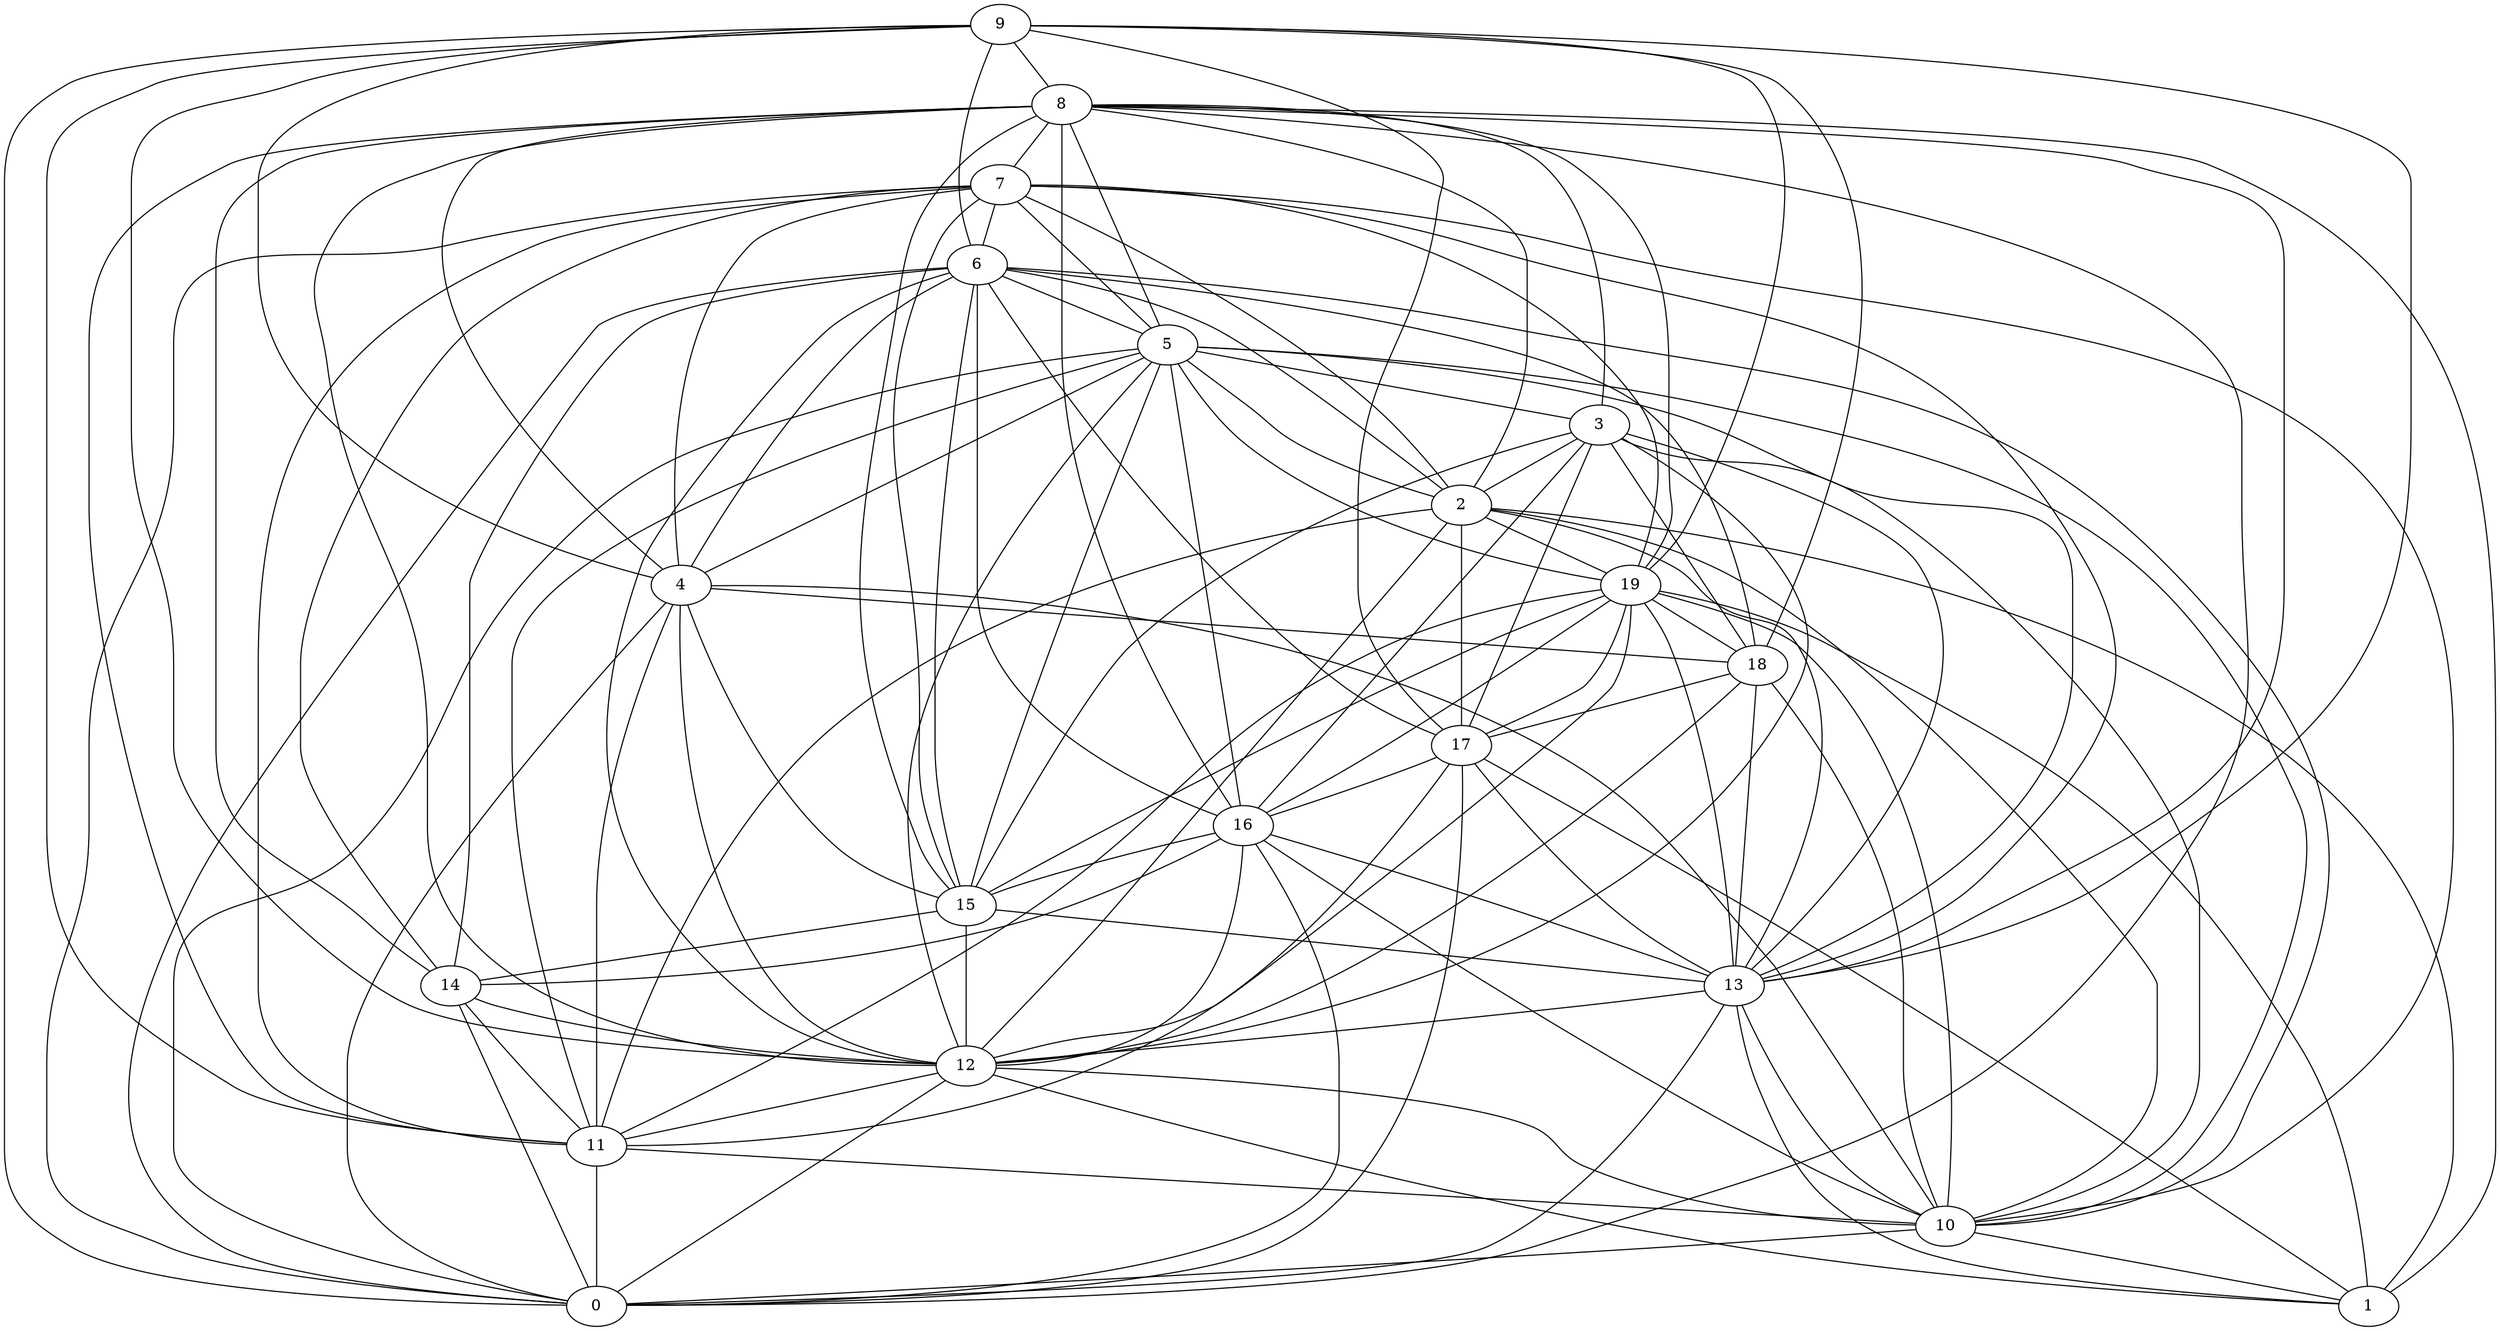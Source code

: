 digraph GG_graph {

subgraph G_graph {
edge [color = black]
"2" -> "10" [dir = none]
"2" -> "11" [dir = none]
"2" -> "12" [dir = none]
"2" -> "1" [dir = none]
"2" -> "17" [dir = none]
"5" -> "0" [dir = none]
"5" -> "4" [dir = none]
"5" -> "16" [dir = none]
"5" -> "13" [dir = none]
"5" -> "12" [dir = none]
"5" -> "3" [dir = none]
"5" -> "2" [dir = none]
"5" -> "19" [dir = none]
"12" -> "1" [dir = none]
"4" -> "15" [dir = none]
"18" -> "17" [dir = none]
"11" -> "10" [dir = none]
"10" -> "1" [dir = none]
"9" -> "6" [dir = none]
"9" -> "11" [dir = none]
"9" -> "18" [dir = none]
"9" -> "12" [dir = none]
"9" -> "0" [dir = none]
"17" -> "16" [dir = none]
"17" -> "0" [dir = none]
"7" -> "15" [dir = none]
"7" -> "19" [dir = none]
"7" -> "13" [dir = none]
"7" -> "11" [dir = none]
"7" -> "5" [dir = none]
"7" -> "6" [dir = none]
"15" -> "14" [dir = none]
"15" -> "12" [dir = none]
"13" -> "1" [dir = none]
"13" -> "0" [dir = none]
"13" -> "10" [dir = none]
"8" -> "3" [dir = none]
"8" -> "5" [dir = none]
"8" -> "0" [dir = none]
"8" -> "19" [dir = none]
"8" -> "13" [dir = none]
"8" -> "14" [dir = none]
"8" -> "16" [dir = none]
"3" -> "13" [dir = none]
"3" -> "10" [dir = none]
"3" -> "15" [dir = none]
"3" -> "18" [dir = none]
"16" -> "14" [dir = none]
"14" -> "12" [dir = none]
"14" -> "11" [dir = none]
"6" -> "16" [dir = none]
"6" -> "0" [dir = none]
"6" -> "12" [dir = none]
"6" -> "4" [dir = none]
"19" -> "10" [dir = none]
"19" -> "15" [dir = none]
"19" -> "1" [dir = none]
"4" -> "10" [dir = none]
"6" -> "15" [dir = none]
"2" -> "19" [dir = none]
"5" -> "10" [dir = none]
"7" -> "4" [dir = none]
"19" -> "17" [dir = none]
"19" -> "12" [dir = none]
"4" -> "0" [dir = none]
"3" -> "16" [dir = none]
"19" -> "16" [dir = none]
"16" -> "0" [dir = none]
"17" -> "13" [dir = none]
"8" -> "4" [dir = none]
"6" -> "18" [dir = none]
"8" -> "1" [dir = none]
"17" -> "1" [dir = none]
"8" -> "7" [dir = none]
"16" -> "10" [dir = none]
"14" -> "0" [dir = none]
"4" -> "12" [dir = none]
"7" -> "2" [dir = none]
"4" -> "11" [dir = none]
"9" -> "8" [dir = none]
"17" -> "11" [dir = none]
"5" -> "11" [dir = none]
"4" -> "18" [dir = none]
"11" -> "0" [dir = none]
"9" -> "17" [dir = none]
"3" -> "17" [dir = none]
"16" -> "13" [dir = none]
"9" -> "4" [dir = none]
"7" -> "10" [dir = none]
"7" -> "14" [dir = none]
"6" -> "5" [dir = none]
"5" -> "15" [dir = none]
"10" -> "0" [dir = none]
"8" -> "2" [dir = none]
"3" -> "12" [dir = none]
"18" -> "13" [dir = none]
"16" -> "12" [dir = none]
"19" -> "11" [dir = none]
"16" -> "15" [dir = none]
"6" -> "14" [dir = none]
"18" -> "12" [dir = none]
"12" -> "11" [dir = none]
"19" -> "18" [dir = none]
"8" -> "12" [dir = none]
"7" -> "0" [dir = none]
"6" -> "17" [dir = none]
"8" -> "11" [dir = none]
"9" -> "13" [dir = none]
"8" -> "15" [dir = none]
"6" -> "2" [dir = none]
"13" -> "12" [dir = none]
"15" -> "13" [dir = none]
"18" -> "10" [dir = none]
"9" -> "19" [dir = none]
"2" -> "13" [dir = none]
"6" -> "10" [dir = none]
"19" -> "13" [dir = none]
"3" -> "2" [dir = none]
"12" -> "0" [dir = none]
"12" -> "10" [dir = none]
}

}
